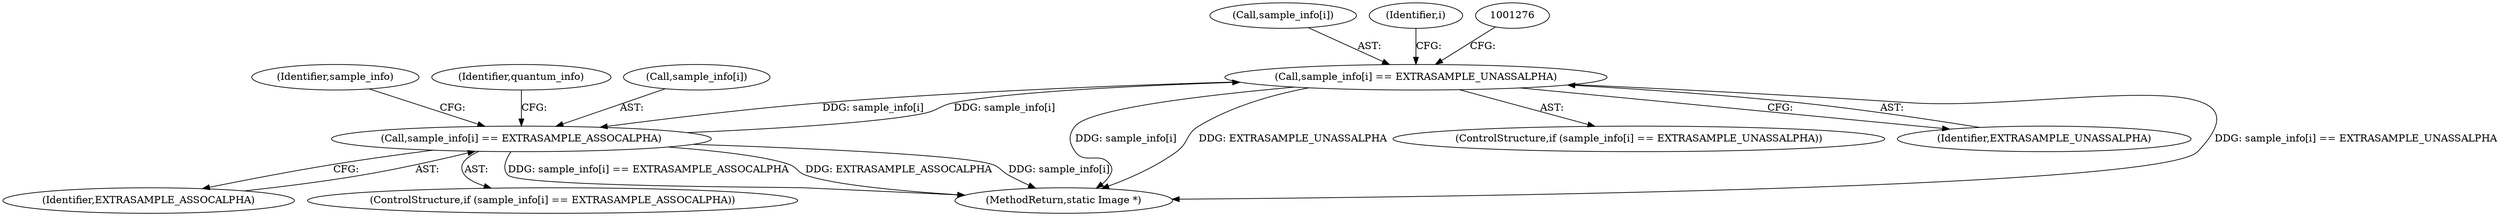 digraph "0_ImageMagick_2bb6941a2d557f26a2f2049ade466e118eeaab91@pointer" {
"1001270" [label="(Call,sample_info[i] == EXTRASAMPLE_UNASSALPHA)"];
"1001253" [label="(Call,sample_info[i] == EXTRASAMPLE_ASSOCALPHA)"];
"1001270" [label="(Call,sample_info[i] == EXTRASAMPLE_UNASSALPHA)"];
"1001271" [label="(Call,sample_info[i])"];
"1003406" [label="(MethodReturn,static Image *)"];
"1001272" [label="(Identifier,sample_info)"];
"1001257" [label="(Identifier,EXTRASAMPLE_ASSOCALPHA)"];
"1001260" [label="(Identifier,quantum_info)"];
"1001253" [label="(Call,sample_info[i] == EXTRASAMPLE_ASSOCALPHA)"];
"1001269" [label="(ControlStructure,if (sample_info[i] == EXTRASAMPLE_UNASSALPHA))"];
"1001254" [label="(Call,sample_info[i])"];
"1001252" [label="(ControlStructure,if (sample_info[i] == EXTRASAMPLE_ASSOCALPHA))"];
"1001274" [label="(Identifier,EXTRASAMPLE_UNASSALPHA)"];
"1001245" [label="(Identifier,i)"];
"1001270" [label="(Call,sample_info[i] == EXTRASAMPLE_UNASSALPHA)"];
"1001270" -> "1001269"  [label="AST: "];
"1001270" -> "1001274"  [label="CFG: "];
"1001271" -> "1001270"  [label="AST: "];
"1001274" -> "1001270"  [label="AST: "];
"1001276" -> "1001270"  [label="CFG: "];
"1001245" -> "1001270"  [label="CFG: "];
"1001270" -> "1003406"  [label="DDG: sample_info[i] == EXTRASAMPLE_UNASSALPHA"];
"1001270" -> "1003406"  [label="DDG: sample_info[i]"];
"1001270" -> "1003406"  [label="DDG: EXTRASAMPLE_UNASSALPHA"];
"1001270" -> "1001253"  [label="DDG: sample_info[i]"];
"1001253" -> "1001270"  [label="DDG: sample_info[i]"];
"1001253" -> "1001252"  [label="AST: "];
"1001253" -> "1001257"  [label="CFG: "];
"1001254" -> "1001253"  [label="AST: "];
"1001257" -> "1001253"  [label="AST: "];
"1001260" -> "1001253"  [label="CFG: "];
"1001272" -> "1001253"  [label="CFG: "];
"1001253" -> "1003406"  [label="DDG: sample_info[i] == EXTRASAMPLE_ASSOCALPHA"];
"1001253" -> "1003406"  [label="DDG: EXTRASAMPLE_ASSOCALPHA"];
"1001253" -> "1003406"  [label="DDG: sample_info[i]"];
}
